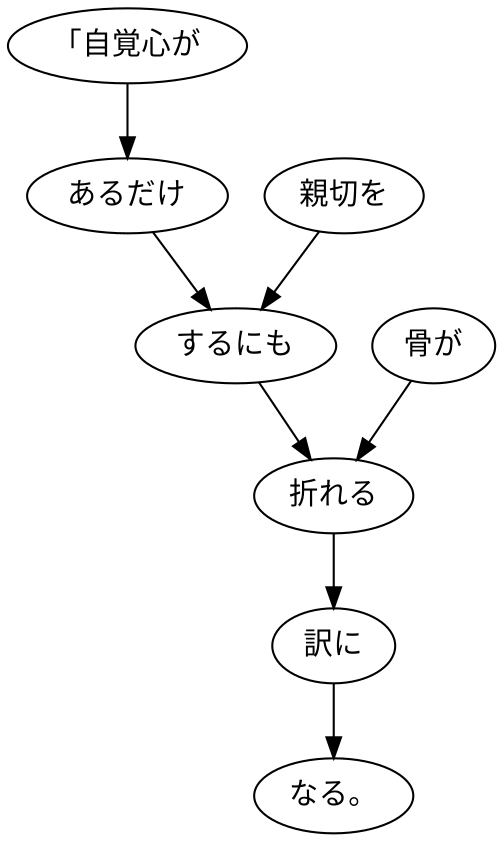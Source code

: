 digraph graph8538 {
	node0 [label="「自覚心が"];
	node1 [label="あるだけ"];
	node2 [label="親切を"];
	node3 [label="するにも"];
	node4 [label="骨が"];
	node5 [label="折れる"];
	node6 [label="訳に"];
	node7 [label="なる。"];
	node0 -> node1;
	node1 -> node3;
	node2 -> node3;
	node3 -> node5;
	node4 -> node5;
	node5 -> node6;
	node6 -> node7;
}
